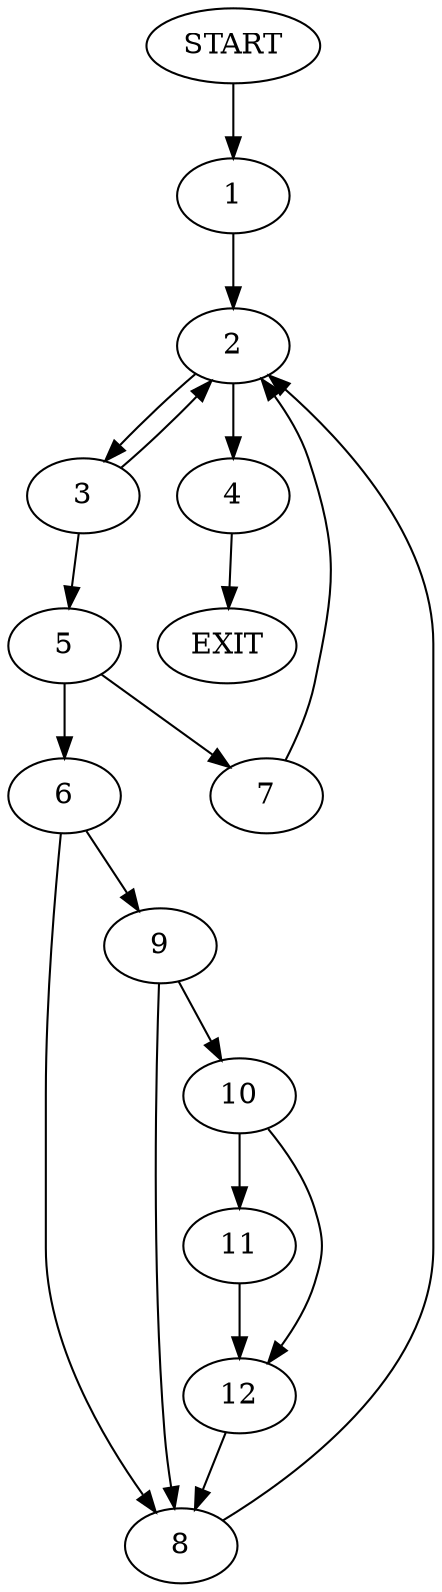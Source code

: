 digraph {
0 [label="START"]
13 [label="EXIT"]
0 -> 1
1 -> 2
2 -> 3
2 -> 4
3 -> 5
3 -> 2
4 -> 13
5 -> 6
5 -> 7
6 -> 8
6 -> 9
7 -> 2
9 -> 10
9 -> 8
8 -> 2
10 -> 11
10 -> 12
11 -> 12
12 -> 8
}
